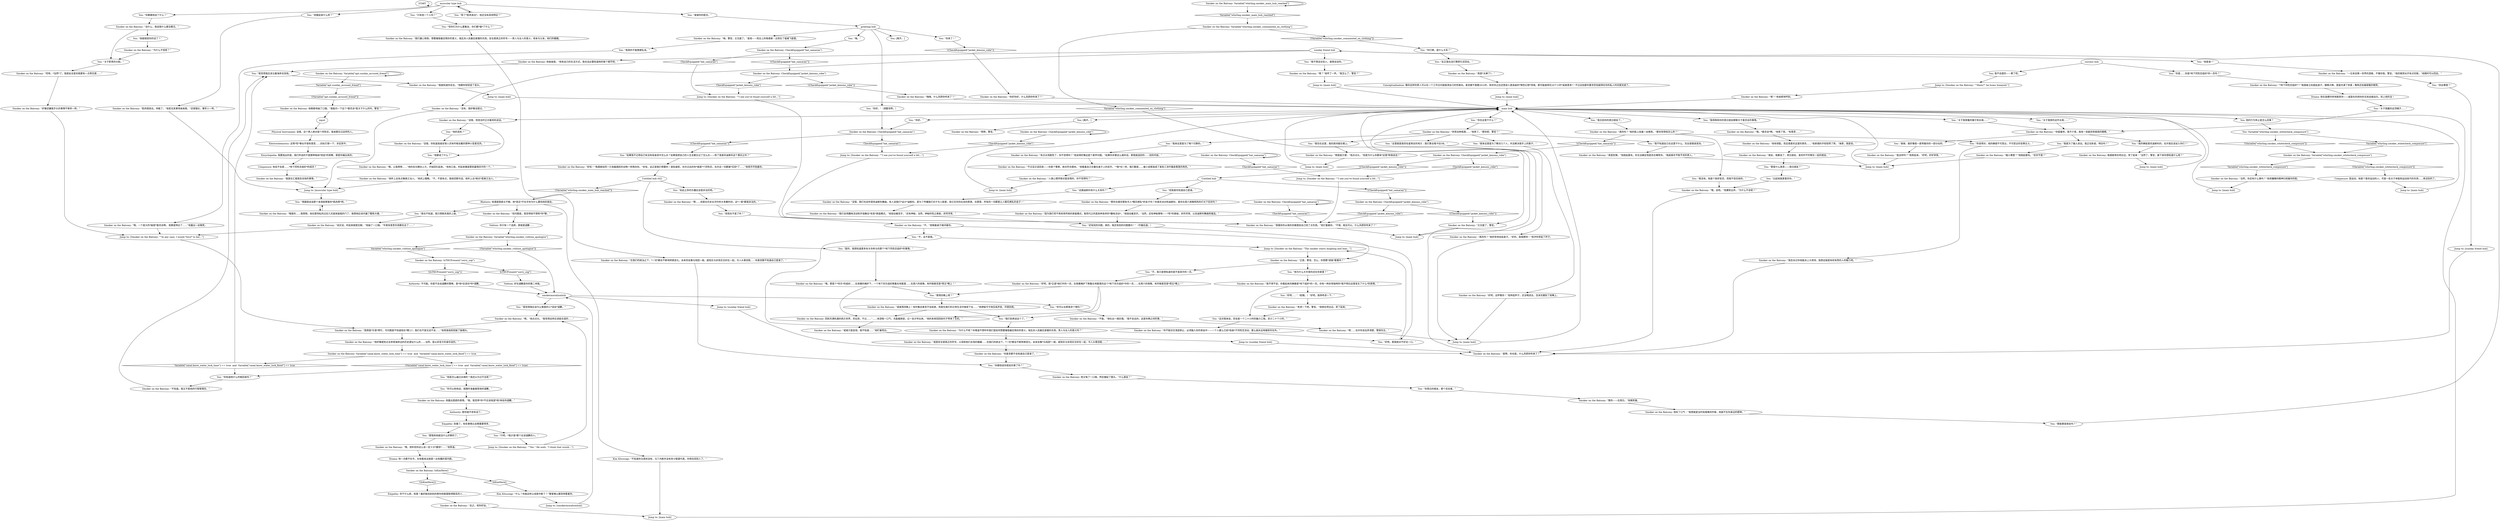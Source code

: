 # WHIRLING F1 / SMOKER ON THE BALCONY
# Smoker on the balcony, sitting in the bar.
# ==================================================
digraph G {
	  0 [label="START"];
	  1 [label="input"];
	  2 [label="Rhetoric: 他满是困惑与不解。他*其实*不在乎你为什么要找他的朋友。"];
	  3 [label="Smoker on the Balcony: “嗨，警官，又见面了。”是他——阳台上的吸烟者！出现在了褴褛飞旋里。"];
	  4 [label="You: “你好。”"];
	  5 [label="You: “再跟我说说那个来调查罪案的*肌肉男*吧。”"];
	  6 [label="muscular type hub"];
	  7 [label="Smoker on the Balcony: “哦，让我想想……”他的目光朝向上方，开始回忆起来。“他有口音。听起来像是那些雇佣兵中的一个。”"];
	  8 [label="Smoker on the Balcony: “就是在汇报我告诉他的事情。”"];
	  9 [label="Physical Instrument: 没错，这个男人绝对是个同性恋，我亲眼见过这样的人。"];
	  10 [label="Smoker on the Balcony: Variable[\"whirling.smoker_main_hub_reached\"]"];
	  11 [label="Variable[\"whirling.smoker_main_hub_reached\"]", shape=diamond];
	  12 [label="!(Variable[\"whirling.smoker_main_hub_reached\"])", shape=diamond];
	  13 [label="You: “不，这不是我。”"];
	  14 [label="You: “如果我不记得自己有没有投身其中怎么办？如果我把自己的人生全都忘记了怎么办——除了我喜欢迪斯科这个事实之外？”"];
	  15 [label="Smoker on the Balcony: CheckEquipped(\"jacket_kimono_robe\")"];
	  16 [label="CheckEquipped(\"jacket_kimono_robe\")", shape=diamond];
	  17 [label="!(CheckEquipped(\"jacket_kimono_robe\"))", shape=diamond];
	  18 [label="Smoker on the Balcony: CheckEquipped(\"hat_samaran\")"];
	  19 [label="CheckEquipped(\"hat_samaran\")", shape=diamond];
	  20 [label="!(CheckEquipped(\"hat_samaran\"))", shape=diamond];
	  21 [label="You: “比起他我更喜欢你。”"];
	  22 [label="Smoker on the Balcony: 他叹了口气：“我想就是当时局艰难的时候，他就不在你身边的那种。”"];
	  23 [label="Jump to: [sunday friend hub]"];
	  24 [label="You: “你可以和他说，我随时准备接受他的道歉。”"];
	  25 [label="Smoker on the Balcony: 他耸耸肩。“他有自己的生活方式，我也没必要知道他的每个细节吧。”"];
	  26 [label="You: “他为什么大半夜的还在你家里？”"];
	  27 [label="You: “是的，我想知道更多有关你参与的那个*地下同性恋组织*的事情。”"];
	  28 [label="You: “我的确挺喜欢迪斯科的，也许我应该加入你们？”"];
	  29 [label="You: “反正我也没打算把它还回去。”"];
	  30 [label="Smoker on the Balcony: “朋友，我都说了，周日朋友，喜欢时不时聚在一起的朋友。”"];
	  31 [label="Jump to: [sunday friend hub]"];
	  32 [label="Smoker on the Balcony: 回到充满机遇的西方世界，苏拉菲。不过……”……他深吸一口气，充盈着肺部，过一会才呼出来。“他的来来回回给村子带来了生机。”"];
	  33 [label="You: “但你们为什么要集会，你们都*做*了什么？”"];
	  34 [label="Smoker on the Balcony: “没错，但他当时正对着耳机说话。”"];
	  35 [label="You: “关于我戴的这顶帽子……”"];
	  36 [label="Smoker on the Balcony: “正是，警官。怎么，你想要*调查*看看吗？”"];
	  37 [label="Smoker on the Balcony: 吸烟者倚在吧台边，笑了起来：“当然了，警官，接下来你想知道什么呢？”"];
	  38 [label="Smoker on the Balcony: “你不能仅仅浅尝即止，必须融入你的骨血中——一个人要么已经*投身*于同性恋活动，要么就永远地被排斥在外。”"];
	  39 [label="Smoker on the Balcony: “真是*太棒了*。”"];
	  40 [label="Smoker on the Balcony: “真是狡猾。”他挑起眉毛，你无法确定他是否在嘲笑你。“我就喜欢予取予求的男人。”"];
	  41 [label="Smoker on the Balcony: “嗯……也许你该去弄清楚，警探先生。”"];
	  42 [label="Jump to: [smokermoralismhub]"];
	  43 [label="Kim Kitsuragi: “不知道你注意到没有，马丁内斯并没有多少联盟代表。你得去找别人了。”"];
	  44 [label="You: “关于职责的分配。”"];
	  45 [label="You: “你跟他说你朋友的事了吗？”"];
	  46 [label="Untitled hub"];
	  47 [label="Smoker on the Balcony: “是啊，你也是。什么风把你吹来了？”"];
	  48 [label="sunday friend hub"];
	  49 [label="Smoker on the Balcony: “算的——在周日。”他微笑着。"];
	  50 [label="Smoker on the Balcony: “没有，我好像没提过。”"];
	  51 [label="You: “你们俩，是什么关系？”"];
	  52 [label="Smoker on the Balcony: CheckEquipped(\"hat_samaran\")"];
	  53 [label="CheckEquipped(\"hat_samaran\")", shape=diamond];
	  54 [label="!(CheckEquipped(\"hat_samaran\"))", shape=diamond];
	  55 [label="You: “还有别的问题，真的，我还有别的问题要问！”（尽量后退。）"];
	  56 [label="Untitled hub (02)"];
	  57 [label="Smoker on the Balcony: “我不得不说，你看起来的确像是*地下组织*的一员。你有一种非常独特的*我不明白这里发生了什么*的表情。”"];
	  58 [label="Smoker on the Balcony: “他有钥匙，而且很喜欢这里的景色……”他拿烟的手轻轻挥了挥。“海景，我是说。”"];
	  59 [label="Smoker on the Balcony: Variable[\"apt.sunday_accused_friend\"]"];
	  60 [label="Variable[\"apt.sunday_accused_friend\"]", shape=diamond];
	  61 [label="!(Variable[\"apt.sunday_accused_friend\"])", shape=diamond];
	  62 [label="Smoker on the Balcony: “但问题是，我觉得他不想和*你*聊。”"];
	  63 [label="You: “我真的不能随便乱说。”"];
	  64 [label="greeting hub"];
	  65 [label="Smoker on the Balcony: “当然，你还有什么事吗？”他用慵懒的眼神扫视着你的脸。"];
	  66 [label="Composure: 他会不会是……*地下同性恋组织*的成员？"];
	  67 [label="success hub"];
	  68 [label="Smoker on the Balcony: “或是安全感真正的符号，父母和他们永恒的婚姻……在我们的统治下，*一切*都会不断转换变化。未来会像*马戏团*一般，超现实与非现实交织在一起，令人头晕目眩……”"];
	  69 [label="You: “我住在这里，我的房间就在楼上。”"];
	  70 [label="Smoker on the Balcony: “是这样吗？”他笑起来。“好吧，好好享受。”"];
	  71 [label="You: “那能算是朋友吗？”"];
	  72 [label="You: “我觉得我应该沿着海岸去找他。”"];
	  73 [label="Smoker on the Balcony: “哦，一个庞大的*秘密*委员会啊。 我算是明白了……”他露出一丝微笑。"];
	  74 [label="Smoker on the Balcony: Variable[\"whirling.smoker_commented_on_clothing\"]"];
	  75 [label="Variable[\"whirling.smoker_commented_on_clothing\"]", shape=diamond];
	  76 [label="!(Variable[\"whirling.smoker_commented_on_clothing\"])", shape=diamond];
	  77 [label="You: “不，我只是想知道你是不是其中的一员。”"];
	  78 [label="Smoker on the Balcony: “好吧，我*正是*他们中的一员，在夜幕掩护下聚集在地窖里的这个*地下欢乐组织*中的一员……在周六的夜晚，有时候甚至是*周五*晚上！”"];
	  79 [label="Smoker on the Balcony: “因为我们将不再采用传统的家庭模式，取而代之的是各种各样的*趣味活动*。”他扭动着双手。“当然，还有神秘事物——*性*的奥秘，非同寻常。以及迪斯科舞曲和毒品。”"];
	  80 [label="You: “除了*肌肉发达*，他还没有其他特征？”"];
	  81 [label="Smoker on the Balcony: “我看到你从我的衣橱里给自己找了点东西。”他打量着你。“不错，相当可以。什么风把你吹来了？”"];
	  82 [label="Jump to: [Smoker on the Balcony: \"\"Hmm?\" he hums honeyed.\"]"];
	  83 [label="Smoker on the Balcony: “为什么不呢？你难道不想听听我们是如何想要摧毁最后残存的意义，瑞瓦肖人民最后紧握的东西，男人与女人的意义吗？”"];
	  84 [label="You: “我没有。他是个政府官员，而我不信任政府。”"];
	  85 [label="Jump to: [main hub]"];
	  86 [label="Jump to: [main hub]"];
	  87 [label="Smoker on the Balcony: “哦，*委员会*啊。”他笑了笑。“有意思……”"];
	  88 [label="Volition: 好在道歉是你的第二本能。"];
	  89 [label="You: “你可以去帮我求个情吗？”"];
	  90 [label="You: 我不会提的——算了吧。"];
	  91 [label="You: “但我喜欢知道自己是谁。”"];
	  92 [label="You: “但现在不是了吗？”"];
	  93 [label="You: “我来这里是为了教训几个人，并且解决我手上的案子。”"];
	  94 [label="You: “你说得对，他的确很不可思议，不可思议的官僚主义。”"];
	  95 [label="Smoker on the Balcony: “哦，说吧。”他爆笑出声。“为什么不会呢？”"];
	  96 [label="Smoker on the Balcony: “一位来自第一世界的游客，不像你我，警官。”他的微笑似乎有点忧郁。“他随时可以回去。”"];
	  97 [label="Smoker on the Balcony: “没错，你知道高级安保人员有时候会戴的那种小型麦克风。”"];
	  98 [label="Smoker on the Balcony: “为什么不信呢？”"];
	  99 [label="You: “我不知道自己在这里干什么，完全是随波逐流。”"];
	  100 [label="Volition: 你只有一个选择，那就是道歉……"];
	  101 [label="Smoker on the Balcony: Variable[\"whirling.smoker_volition_apologise\"]"];
	  102 [label="Variable[\"whirling.smoker_volition_apologise\"]", shape=diamond];
	  103 [label="!(Variable[\"whirling.smoker_volition_apologise\"])", shape=diamond];
	  104 [label="Smoker on the Balcony: 他露出困惑的表情。“哦，我觉得*你*不应该指望*他*来给你道歉。”"];
	  105 [label="You: “他是怎么越过水闸的？我还以为过不去呢？”"];
	  106 [label="Smoker on the Balcony: IsKimHere()"];
	  107 [label="IsKimHere()", shape=diamond];
	  108 [label="!(IsKimHere())", shape=diamond];
	  109 [label="Empathy: 你干什么呢，哈里？最好能找到别的帮你和联盟取得联系的人……"];
	  110 [label="Smoker on the Balcony: “哦是的……我想想。他在那场私刑过后几天就来敲我的门了，我想他应该问遍了整栋大楼。”"];
	  111 [label="Smoker on the Balcony: CheckEquipped(\"hat_samaran\")"];
	  112 [label="CheckEquipped(\"hat_samaran\")", shape=diamond];
	  113 [label="!(CheckEquipped(\"hat_samaran\"))", shape=diamond];
	  114 [label="Smoker on the Balcony: “没错，我们也会听很多迪斯科舞曲。有人说我们*设计*迪斯科，是为了传播我们对于令人眩晕，变幻无穷的社会的愿景。在那里，所有的一切都是让人眼花缭乱的金子！”"];
	  115 [label="Smoker on the Balcony: “那你也喜欢那些令人*眼花缭乱*的金子吗？你喜欢派对和迪斯科，喜欢在周六夜晚明亮的灯光下狂欢吗？"];
	  116 [label="Smoker on the Balcony: “倒是挺方便，”他点点头。“但是为什么你要来*这里*和我说话？”"];
	  117 [label="You: “回去哪里？”"];
	  118 [label="You: “这对我来说，将会是一个二十小时的脑力工程。至少二十个小时。”"];
	  119 [label="Smoker on the Balcony: “我就知道你会去。”他朝你轻轻歪了歪头。"];
	  120 [label="Smoker on the Balcony: “哦，他听到你这么说一定十分*震惊*……”他笑道。"];
	  121 [label="Jump to: [main hub]"];
	  122 [label="Jump to: [Smoker on the Balcony: \"\"In any case, I would *love* to hel...\"]"];
	  123 [label="You: “你周日的朋友，那个目击者。”"];
	  124 [label="Smoker on the Balcony: “又见面了，警官。”"];
	  125 [label="You: “我们别再说这个了。”"];
	  126 [label="You: “这里就是我将名留青史的地方：我打算去唱卡拉OK。”"];
	  127 [label="Smoker on the Balcony: “融入哪里？”他挑起眉毛。“狂欢节里？”"];
	  128 [label="Smoker on the Balcony: “我告诉过你他能派上大用场，我想这就是有权有势的人的魅力吧。”"];
	  129 [label="Jump to: [main hub]"];
	  130 [label="You: “他就相信你的话了？”"];
	  131 [label="Smoker on the Balcony: “有点太戏剧性了，你不觉得吗？”他说得好像这是个美学问题。“如果你非要这么做的话，那我就选别的……别的内容。”"];
	  132 [label="You: “嗨。”"];
	  133 [label="Encyclopedia: 我要指出的是，我们所说的不是那种吸纳*信徒*的邪教，那是你编出来的。"];
	  134 [label="Smoker on the Balcony: “*地下同性恋组织*？”吸烟者立刻直起身子，眼睛大睁，里面充满了惊喜；嘴角还挂着甜蜜的微笑。"];
	  135 [label="You: “关于我穿戴的帽子和长袍……”"];
	  136 [label="Jump to: [Smoker on the Balcony: \"The smoker starts laughing and lean...\"]"];
	  137 [label="You: “好吧……”（眨眼。）“好吧，我得考虑一下。”"];
	  138 [label="Jump to: [main hub]"];
	  139 [label="You: “那是什么意思——周日朋友？”"];
	  140 [label="Jump to: [sunday friend hub]"];
	  141 [label="Authority: 不可能。你是不会说道歉的警察。是*他*应该向*你*道歉。"];
	  142 [label="Smoker on the Balcony: “嗯。”他点点头。“我觉得这样应该挺合适的……”"];
	  143 [label="Smoker on the Balcony: “他好像提到过去参观海岸边的历史遗址什么的……当然，是以非官方的身份说的。”"];
	  144 [label="Smoker on the Balcony: “不知道。我又不是他的行程管理员。”"];
	  145 [label="Authority: 那你就不用多说了。"];
	  146 [label="Jump to: [Smoker on the Balcony: \"\"Yes.\" He nods. \"I think that would...\"]"];
	  147 [label="Drama: 他一点都不在乎。在他看来这就是一出有趣的室内剧。"];
	  148 [label="Smoker on the Balcony: “总之，祝你好运。”"];
	  149 [label="Smoker on the Balcony: “在我们的统治之下，*一切*都会不断地转换变化。未来将会像马戏团一般，超现实与非现实交织在一起，令人头晕目眩……你甚至都不知道自己是谁了。”"];
	  150 [label="Smoker on the Balcony: “他听上去有点像奥兰治人。”他闭上眼睛。“不，不是有点，我收回那句话。他听上去*绝对*是奥兰治人。”"];
	  151 [label="Smoker on the Balcony: “拜拜，警官。”"];
	  152 [label="Smoker on the Balcony: “你甚至都不会知道自己是谁了。”"];
	  153 [label="You: “这跟迪斯科有什么关系吗？”"];
	  154 [label="Jump to: [main hub]"];
	  155 [label="Smoker on the Balcony: “妙哇！”吸烟者如同一只准备跳跃的动物一样爬向你。“妙哇，这正是我们想要的！谁知道呢，也许过去的你*就是*个同性恋，也许这一切都被*压抑*了……”他用手环抱着你。"];
	  156 [label="You: “我不想谈论别人，就想谈谈你。”"];
	  157 [label="Smoker on the Balcony: “嗯？”他哼了一声。“我怎么了，警官？”"];
	  158 [label="Jump to: [main hub]"];
	  159 [label="You: “我得再和你的周日朋友聊聊关于委员会的事情。”"];
	  160 [label="You: “那我和他就没什么好聊的了。”"];
	  161 [label="You: “我也不知道，我只想联系我的上级。”"];
	  162 [label="Smoker on the Balcony: “好像还嫌我手头的事情不够多一样。”"];
	  163 [label="Smoker on the Balcony: 他又吸了一口烟，然后皱起了眉头。“什么朋友？”"];
	  164 [label="Smoker on the Balcony: “没什么，我说我什么都没看见。”"];
	  165 [label="You: [离开。]"];
	  166 [label="Jump to: [main hub]"];
	  167 [label="Drama: 他在装模作样地取笑你——或是在利用你的无知自娱自乐。别上他的当！"];
	  168 [label="Smoker on the Balcony: CheckEquipped(\"hat_samaran\")"];
	  169 [label="CheckEquipped(\"hat_samaran\")", shape=diamond];
	  170 [label="!(CheckEquipped(\"hat_samaran\"))", shape=diamond];
	  171 [label="You: “他的耳机？”"];
	  172 [label="Smoker on the Balcony: “不过话又说回来——你是个警察，绝对符合题材。”他看着自己交叠在桌子上的双手。“*我*也一样，我们都是……被小说塑造成了某些三流中篇故事里的角色。”"];
	  173 [label="You: [离开。]"];
	  174 [label="You: “他是谁？”"];
	  175 [label="You: “他看起来什么样？”"];
	  176 [label="Smoker on the Balcony: “嗯？”他亲昵地哼到。"];
	  177 [label="Smoker on the Balcony: 他稳稳地抽了口烟。“我能问一下这个*委员会*是关于什么的吗，警官？”"];
	  178 [label="Smoker on the Balcony: “我倒是*乐意*帮忙，可问题是不知道他在*哪儿*。我们也不是无话不谈……”他用食指轻轻敲了敲烟头。"];
	  179 [label="You: “你知道他什么时候回来吗？”"];
	  180 [label="Kim Kitsuragi: “什么？你就这样让线索中断了？”警督难以置信地看着你。"];
	  181 [label="Smoker on the Balcony: Variable[\"whirling.smoker_whitecheck_composure\"]"];
	  182 [label="Variable[\"whirling.smoker_whitecheck_composure\"]", shape=diamond];
	  183 [label="!(Variable[\"whirling.smoker_whitecheck_composure\"])", shape=diamond];
	  184 [label="You: “只有他一个人吗？”"];
	  185 [label="You: 他的行为举止是怎么回事？"];
	  186 [label="You: Variable[\"whirling.smoker_whitecheck_composure\"]"];
	  187 [label="Variable[\"whirling.smoker_whitecheck_composure\"]", shape=diamond];
	  188 [label="!(Variable[\"whirling.smoker_whitecheck_composure\"])", shape=diamond];
	  189 [label="Smoker on the Balcony: “真的吗？”他的脸上挂着一丝微笑。“那你觉得他怎么样？”"];
	  190 [label="Smoker on the Balcony: “我们会用趣味活动和手指舞去*改变*家庭模式。”他扭动着双手，“还有神秘，当然，神秘的性之奥秘，非同寻常。”"];
	  191 [label="You: “如此之多的乐趣应该是非法的吧。”"];
	  192 [label="You: “我来这里是为了喝个烂醉的。”"];
	  193 [label="Smoker on the Balcony: “或者只是金钱，我不知道……”他盯着吧台。"];
	  194 [label="Smoker on the Balcony: “说实话，听起来就很无聊。”他抽了一口烟。“毕竟有意思东西都在这了……”"];
	  195 [label="Smoker on the Balcony: “我们雄心勃勃，想要摧毁最后残存的意义，瑞瓦肖人民最后紧握的东西，安全感真正的符号——男人与女人的意义，母亲与父亲，他们的婚姻。"];
	  196 [label="Jump to: [muscular type hub]"];
	  197 [label="You: “他都说了什么？”"];
	  198 [label="You: “我见到你的周日朋友了。”"];
	  199 [label="Smoker on the Balcony: CheckEquipped(\"jacket_kimono_robe\")"];
	  200 [label="CheckEquipped(\"jacket_kimono_robe\")", shape=diamond];
	  201 [label="!(CheckEquipped(\"jacket_kimono_robe\"))", shape=diamond];
	  202 [label="You: “你来了！”"];
	  203 [label="Smoker on the Balcony: CheckEquipped(\"jacket_kimono_robe\")"];
	  204 [label="CheckEquipped(\"jacket_kimono_robe\")", shape=diamond];
	  205 [label="!(CheckEquipped(\"jacket_kimono_robe\"))", shape=diamond];
	  206 [label="Smoker on the Balcony: “啊……但是在历史长河中的大多数时间，这*一直*都是非法的。”"];
	  207 [label="Smoker on the Balcony: “欣赏这种氛围……”他笑了。“那你呢，警官？”"];
	  208 [label="You: “谢谢，就好像我一直带着你的一部分似的。”"];
	  209 [label="Jump to: [main hub]"];
	  210 [label="smokermoralismhub"];
	  211 [label="Smoker on the Balcony: “不能。”他吐出一缕灰烟。“我不会去的，这是你俩之间的事。”"];
	  212 [label="You: “行吧，*我才是*那个应该道歉的人。”"];
	  213 [label="You: “那周四晚上呢？”"];
	  214 [label="You: “你是……你是*地下同性恋组织*的一员吗？”"];
	  215 [label="You: “你都跟他说了什么？”"];
	  216 [label="Jump to: [Smoker on the Balcony: \"\"I see you've found yourself a litt...\"]"];
	  217 [label="Jump to: [Smoker on the Balcony: \"\"I see you've found yourself a litt...\"]"];
	  218 [label="Smoker on the Balcony: “好吧，这杯敬你！”他举起杯子，还没喝进去，泡沫先蹭到了他嘴上。"];
	  219 [label="Smoker on the Balcony: “不。”他隔着桌子端详着你。"];
	  220 [label="You: “我觉得我应该为公寓里的小*误会*道歉。”"];
	  221 [label="Conceptualization: 像你这样的男人可以在一个工作日内就搞清自己的性取向。甚至都不需要20小时，除非你之后还想进入更高级的*情色幻想*领域。那可能就得花20个小时*或者更多*！不过这些额外要求恐怕就得在你的私人时间里完成了。"];
	  222 [label="You: “你好。”（调整领带。）"];
	  223 [label="Smoker on the Balcony: “肌肉很发达，帅极了。”他若无其事地耸耸肩。“还很强壮，像军人一样。”"];
	  224 [label="Electrochemistry: 这等*性*事似乎很有意思……四处打探一下，涉足其中。"];
	  225 [label="Smoker on the Balcony: CheckEquipped(\"jacket_kimono_robe\")"];
	  226 [label="CheckEquipped(\"jacket_kimono_robe\")", shape=diamond];
	  227 [label="!(CheckEquipped(\"jacket_kimono_robe\"))", shape=diamond];
	  228 [label="You: “关于我穿的这件长袍……”"];
	  229 [label="You: “好吧，那我绝对不好这一口。“"];
	  230 [label="You: “你在这里干什么？”"];
	  231 [label="Smoker on the Balcony: “真的吗？”他好奇地坐起身子。“好的，我很期待！”他冲你举起了杯子。"];
	  232 [label="Smoker on the Balcony: “人类心理学绝对是怠惰的，你不觉得吗？”"];
	  233 [label="Smoker on the Balcony: “考虑一下吧，警官。”他倚在吧台边，笑了起来。"];
	  234 [label="Smoker on the Balcony: IsTHCPresent(\"sorry_cop\")"];
	  235 [label="IsTHCPresent(\"sorry_cop\")", shape=diamond];
	  236 [label="!(IsTHCPresent(\"sorry_cop\"))", shape=diamond];
	  237 [label="Smoker on the Balcony: Variable[\"canal.know_water_lock_time\"] == true  and  Variable[\"canal.know_water_lock_fixed\"] == true"];
	  238 [label="Variable[\"canal.know_water_lock_time\"] == true  and  Variable[\"canal.know_water_lock_fixed\"] == true", shape=diamond];
	  239 [label="!(Variable[\"canal.know_water_lock_time\"] == true  and  Variable[\"canal.know_water_lock_fixed\"] == true)", shape=diamond];
	  240 [label="Jump to: [main hub]"];
	  241 [label="Empathy: 别傻了。有些事情比自尊重要得多。"];
	  242 [label="Smoker on the Balcony: “哎呀，*当然*了。我朋友总是劝我要有一点责任感……”"];
	  243 [label="Smoker on the Balcony: “哦，那是个*欢乐*的组织……在夜幕的掩护下，一个地下欢乐组织聚集在地窖里……在周六的夜晚，有时候甚至是*周五*晚上！”"];
	  244 [label="Smoker on the Balcony: “或者周四晚上！有时集会甚至不会结束，而是在我们的日常生活中继续下去……”他神秘兮兮地压低声音，环顾四周。"];
	  245 [label="main hub"];
	  246 [label="Jump to: [main hub]"];
	  247 [label="You: “谢谢你的配合。”"];
	  248 [label="Smoker on the Balcony: “你留着吧，我不介意，我有一双能欣赏美丽的眼睛。”"];
	  249 [label="Composure: 是运动，他是个喜欢运动的人，尽是一些关于体能和运动技巧的东西……再没别的了。"];
	  250 [label="Jump to: [main hub]"];
	  251 [label="Smoker on the Balcony: “嗨嗨，什么风把你吹来了？”"];
	  252 [label="Smoker on the Balcony: “你好你好，什么风把你吹来了？”"];
	  253 [label="Jump to: [Smoker on the Balcony: \"\"I see you've found yourself a litt...\"]"];
	  254 [label="You: “我是为了融入进去。我正在卧底，明白吗？”"];
	  0 -> 0
	  1 -> 9
	  2 -> 161
	  2 -> 43
	  2 -> 62
	  3 -> 63
	  4 -> 168
	  5 -> 110
	  6 -> 175
	  6 -> 80
	  6 -> 247
	  6 -> 184
	  6 -> 215
	  7 -> 150
	  8 -> 196
	  9 -> 224
	  10 -> 10
	  10 -> 11
	  11 -> 74
	  12 -> 2
	  13 -> 136
	  14 -> 155
	  15 -> 16
	  15 -> 15
	  16 -> 217
	  17 -> 252
	  18 -> 18
	  18 -> 19
	  19 -> 253
	  20 -> 203
	  21 -> 95
	  22 -> 71
	  23 -> 47
	  24 -> 104
	  25 -> 72
	  26 -> 57
	  27 -> 243
	  28 -> 37
	  29 -> 39
	  30 -> 139
	  31 -> 47
	  32 -> 193
	  33 -> 195
	  34 -> 171
	  34 -> 197
	  35 -> 248
	  36 -> 26
	  36 -> 77
	  37 -> 154
	  38 -> 229
	  38 -> 13
	  39 -> 221
	  40 -> 85
	  41 -> 158
	  42 -> 210
	  43 -> 121
	  44 -> 242
	  45 -> 163
	  46 -> 153
	  46 -> 91
	  46 -> 54
	  47 -> 245
	  48 -> 25
	  48 -> 50
	  48 -> 156
	  48 -> 174
	  49 -> 22
	  50 -> 196
	  51 -> 29
	  52 -> 52
	  52 -> 53
	  53 -> 81
	  54 -> 225
	  55 -> 36
	  56 -> 27
	  56 -> 12
	  56 -> 191
	  57 -> 137
	  57 -> 118
	  58 -> 30
	  59 -> 59
	  59 -> 60
	  60 -> 61
	  61 -> 177
	  62 -> 100
	  63 -> 73
	  64 -> 3
	  64 -> 132
	  64 -> 165
	  64 -> 202
	  64 -> 222
	  65 -> 246
	  66 -> 8
	  67 -> 90
	  67 -> 214
	  68 -> 152
	  69 -> 116
	  70 -> 85
	  71 -> 48
	  72 -> 119
	  73 -> 122
	  74 -> 75
	  74 -> 76
	  75 -> 124
	  76 -> 51
	  77 -> 78
	  78 -> 32
	  78 -> 125
	  78 -> 213
	  79 -> 55
	  80 -> 6
	  81 -> 166
	  82 -> 176
	  83 -> 68
	  84 -> 95
	  85 -> 245
	  86 -> 245
	  87 -> 58
	  88 -> 210
	  89 -> 211
	  90 -> 82
	  91 -> 115
	  92 -> 219
	  93 -> 218
	  94 -> 128
	  95 -> 47
	  96 -> 117
	  97 -> 197
	  98 -> 44
	  99 -> 40
	  100 -> 101
	  101 -> 102
	  101 -> 103
	  102 -> 234
	  103 -> 210
	  104 -> 145
	  105 -> 24
	  106 -> 107
	  106 -> 108
	  107 -> 180
	  108 -> 109
	  109 -> 148
	  110 -> 5
	  111 -> 112
	  111 -> 113
	  112 -> 216
	  113 -> 199
	  114 -> 190
	  115 -> 79
	  116 -> 209
	  117 -> 31
	  118 -> 38
	  119 -> 240
	  120 -> 147
	  121 -> 245
	  122 -> 178
	  123 -> 49
	  124 -> 166
	  125 -> 83
	  126 -> 231
	  127 -> 85
	  128 -> 47
	  129 -> 245
	  130 -> 98
	  131 -> 172
	  132 -> 111
	  133 -> 66
	  134 -> 167
	  135 -> 248
	  136 -> 36
	  137 -> 233
	  138 -> 245
	  139 -> 21
	  140 -> 47
	  141 -> 210
	  142 -> 178
	  143 -> 237
	  144 -> 72
	  145 -> 241
	  146 -> 142
	  147 -> 106
	  148 -> 121
	  149 -> 45
	  150 -> 196
	  152 -> 45
	  153 -> 114
	  154 -> 245
	  155 -> 56
	  156 -> 157
	  157 -> 129
	  158 -> 245
	  159 -> 87
	  160 -> 120
	  161 -> 194
	  162 -> 122
	  163 -> 123
	  164 -> 130
	  164 -> 44
	  166 -> 245
	  167 -> 35
	  168 -> 169
	  168 -> 170
	  169 -> 217
	  170 -> 14
	  171 -> 97
	  172 -> 232
	  173 -> 151
	  174 -> 96
	  175 -> 223
	  176 -> 245
	  177 -> 1
	  178 -> 143
	  179 -> 144
	  180 -> 42
	  181 -> 182
	  181 -> 183
	  182 -> 65
	  183 -> 249
	  184 -> 33
	  185 -> 186
	  186 -> 187
	  186 -> 188
	  187 -> 181
	  188 -> 181
	  189 -> 20
	  189 -> 94
	  189 -> 84
	  190 -> 55
	  191 -> 206
	  192 -> 131
	  193 -> 140
	  194 -> 122
	  195 -> 149
	  196 -> 5
	  197 -> 7
	  198 -> 189
	  199 -> 200
	  199 -> 201
	  200 -> 216
	  201 -> 251
	  202 -> 17
	  203 -> 204
	  203 -> 205
	  204 -> 253
	  205 -> 46
	  206 -> 92
	  207 -> 192
	  207 -> 99
	  207 -> 69
	  207 -> 93
	  207 -> 126
	  208 -> 70
	  209 -> 245
	  210 -> 89
	  210 -> 220
	  210 -> 23
	  211 -> 41
	  212 -> 146
	  213 -> 244
	  214 -> 134
	  215 -> 164
	  216 -> 81
	  217 -> 81
	  218 -> 158
	  219 -> 229
	  219 -> 13
	  220 -> 142
	  221 -> 138
	  222 -> 168
	  223 -> 196
	  224 -> 133
	  225 -> 226
	  225 -> 227
	  226 -> 81
	  227 -> 124
	  228 -> 248
	  229 -> 136
	  230 -> 207
	  231 -> 158
	  232 -> 86
	  233 -> 118
	  234 -> 235
	  234 -> 236
	  235 -> 88
	  236 -> 141
	  237 -> 238
	  237 -> 239
	  238 -> 72
	  238 -> 179
	  239 -> 105
	  239 -> 179
	  240 -> 245
	  241 -> 160
	  241 -> 212
	  242 -> 162
	  243 -> 32
	  243 -> 213
	  244 -> 32
	  244 -> 125
	  245 -> 34
	  245 -> 4
	  245 -> 228
	  245 -> 198
	  245 -> 230
	  245 -> 135
	  245 -> 173
	  245 -> 185
	  245 -> 159
	  246 -> 245
	  247 -> 64
	  248 -> 208
	  248 -> 28
	  248 -> 254
	  249 -> 250
	  250 -> 245
	  251 -> 245
	  252 -> 245
	  253 -> 81
	  254 -> 127
}

